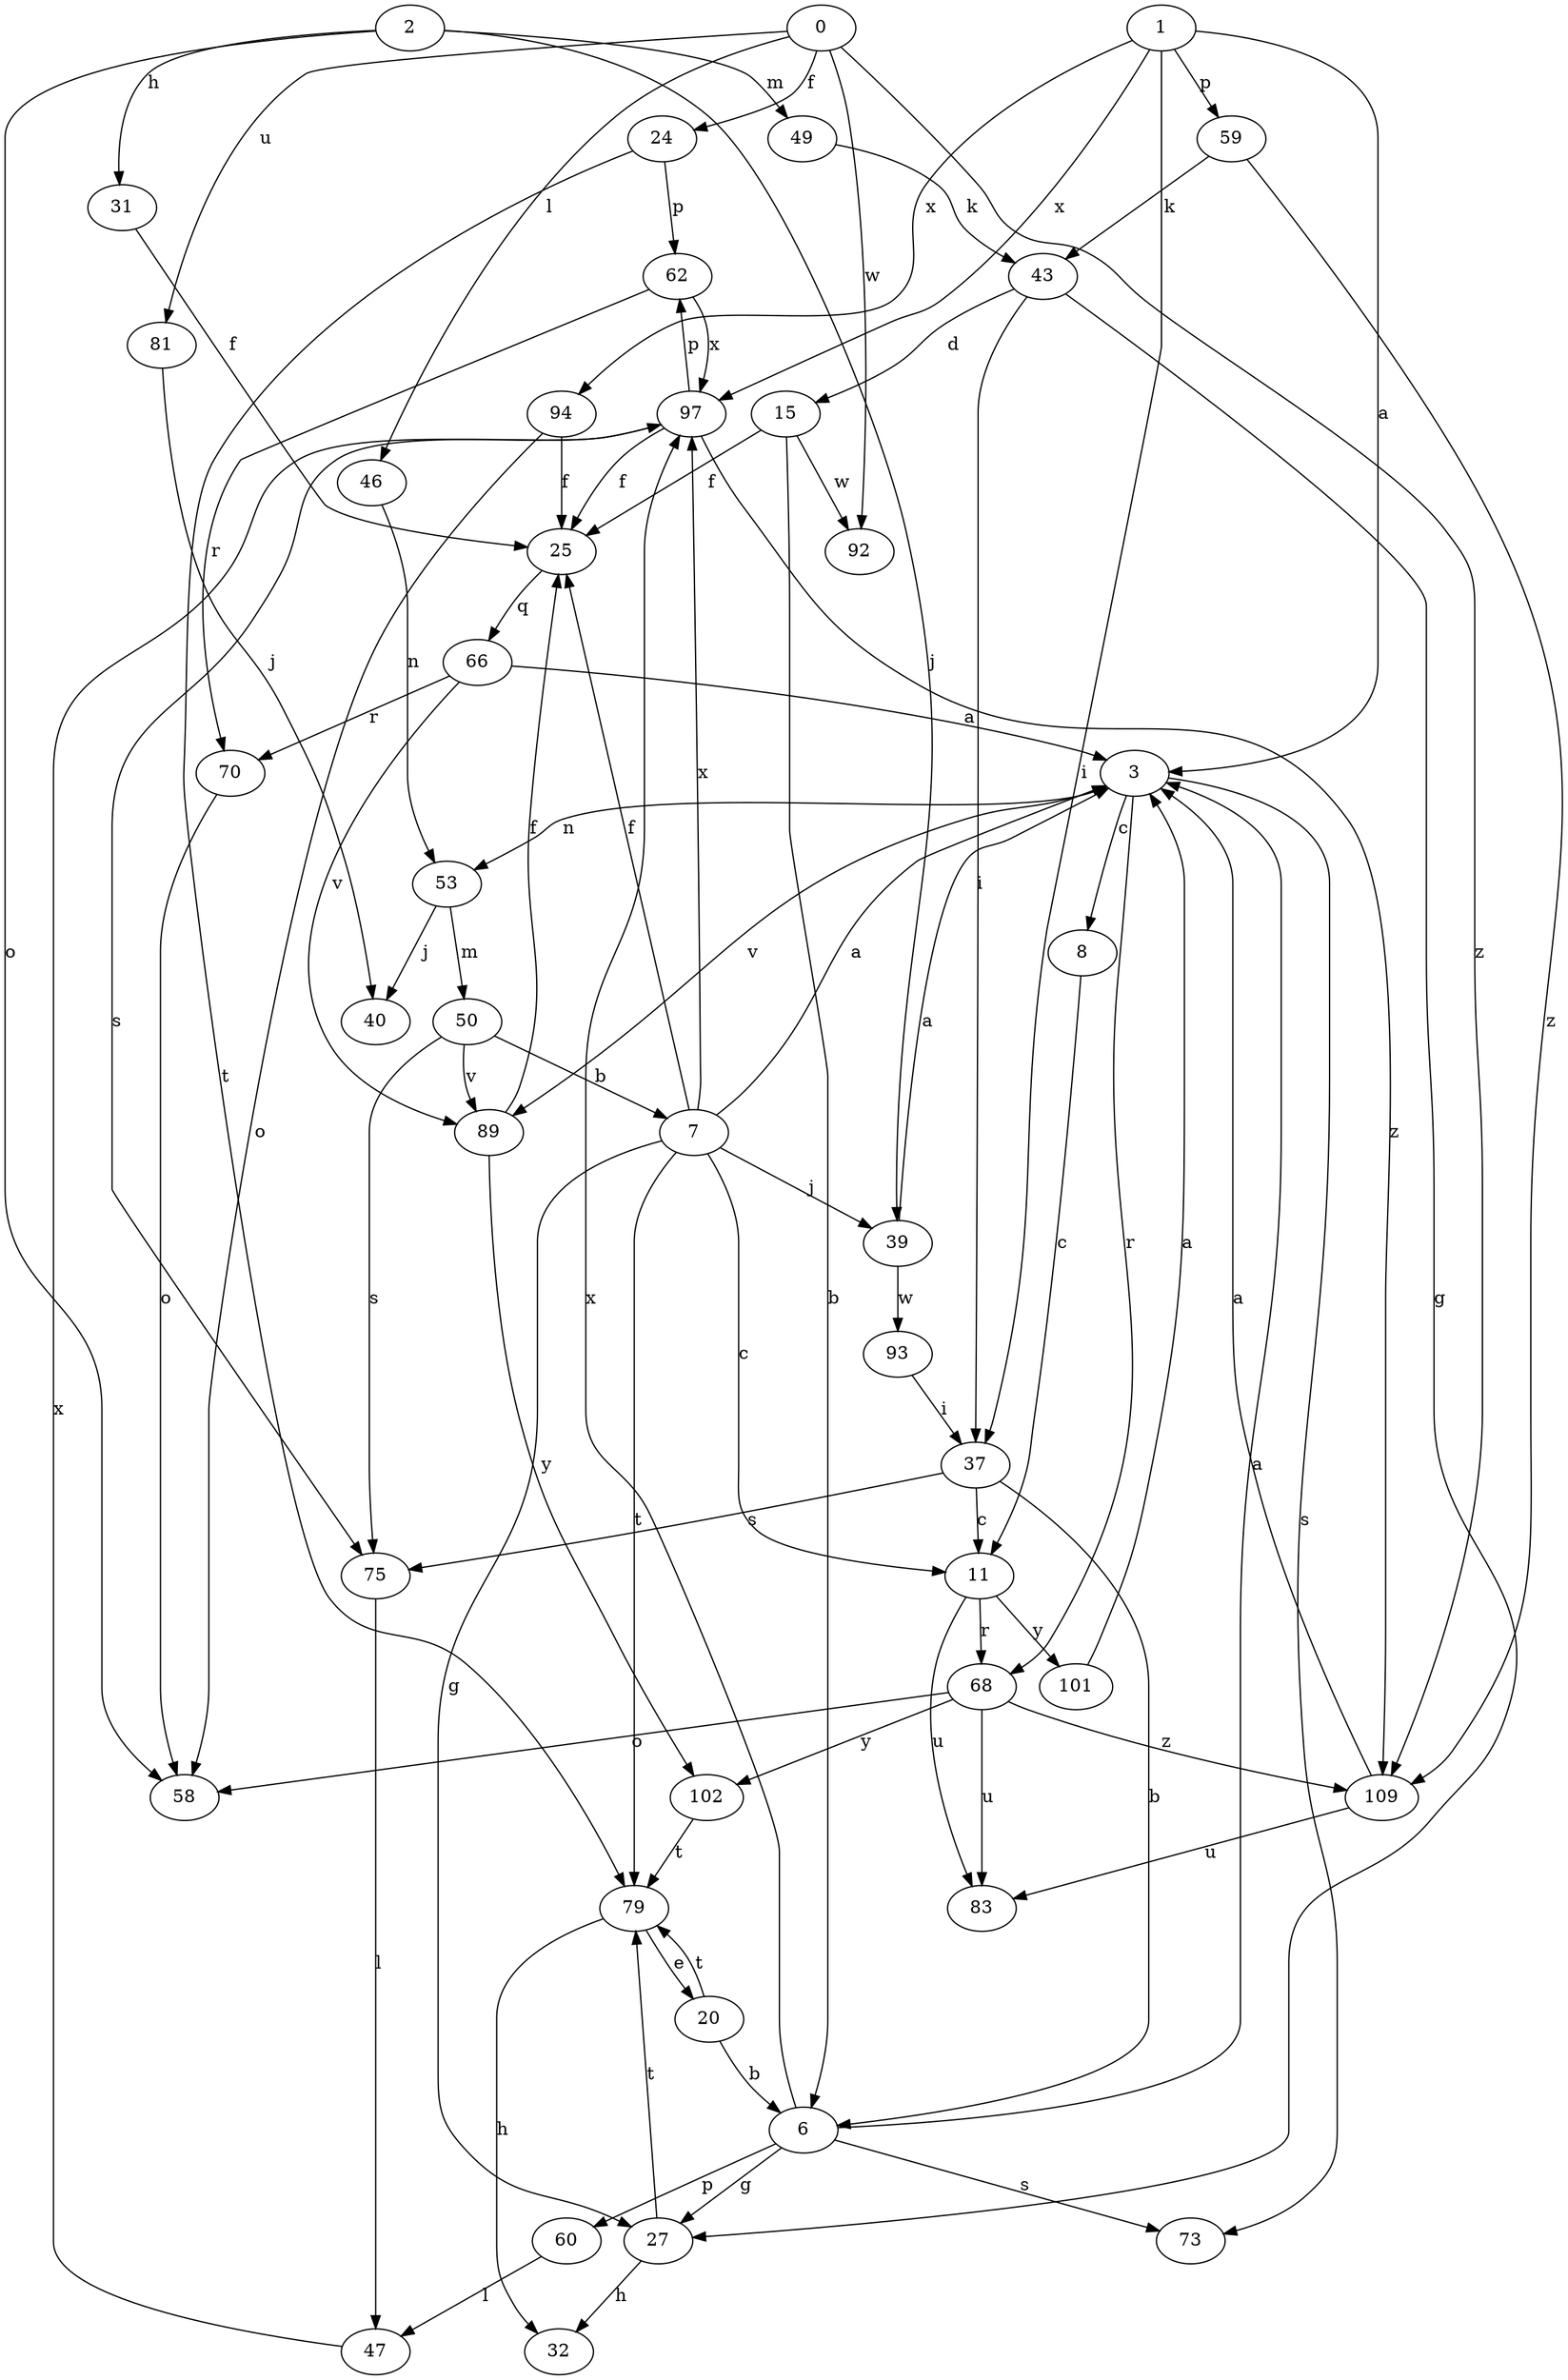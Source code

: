 strict digraph  {
0;
1;
2;
3;
6;
7;
8;
11;
15;
20;
24;
25;
27;
31;
32;
37;
39;
40;
43;
46;
47;
49;
50;
53;
58;
59;
60;
62;
66;
68;
70;
73;
75;
79;
81;
83;
89;
92;
93;
94;
97;
101;
102;
109;
0 -> 24  [label=f];
0 -> 46  [label=l];
0 -> 81  [label=u];
0 -> 92  [label=w];
0 -> 109  [label=z];
1 -> 3  [label=a];
1 -> 37  [label=i];
1 -> 59  [label=p];
1 -> 94  [label=x];
1 -> 97  [label=x];
2 -> 31  [label=h];
2 -> 39  [label=j];
2 -> 49  [label=m];
2 -> 58  [label=o];
3 -> 8  [label=c];
3 -> 53  [label=n];
3 -> 68  [label=r];
3 -> 73  [label=s];
3 -> 89  [label=v];
6 -> 3  [label=a];
6 -> 27  [label=g];
6 -> 60  [label=p];
6 -> 73  [label=s];
6 -> 97  [label=x];
7 -> 3  [label=a];
7 -> 11  [label=c];
7 -> 25  [label=f];
7 -> 27  [label=g];
7 -> 39  [label=j];
7 -> 79  [label=t];
7 -> 97  [label=x];
8 -> 11  [label=c];
11 -> 68  [label=r];
11 -> 83  [label=u];
11 -> 101  [label=y];
15 -> 6  [label=b];
15 -> 25  [label=f];
15 -> 92  [label=w];
20 -> 6  [label=b];
20 -> 79  [label=t];
24 -> 62  [label=p];
24 -> 79  [label=t];
25 -> 66  [label=q];
27 -> 32  [label=h];
27 -> 79  [label=t];
31 -> 25  [label=f];
37 -> 6  [label=b];
37 -> 11  [label=c];
37 -> 75  [label=s];
39 -> 3  [label=a];
39 -> 93  [label=w];
43 -> 15  [label=d];
43 -> 27  [label=g];
43 -> 37  [label=i];
46 -> 53  [label=n];
47 -> 97  [label=x];
49 -> 43  [label=k];
50 -> 7  [label=b];
50 -> 75  [label=s];
50 -> 89  [label=v];
53 -> 40  [label=j];
53 -> 50  [label=m];
59 -> 43  [label=k];
59 -> 109  [label=z];
60 -> 47  [label=l];
62 -> 70  [label=r];
62 -> 97  [label=x];
66 -> 3  [label=a];
66 -> 70  [label=r];
66 -> 89  [label=v];
68 -> 58  [label=o];
68 -> 83  [label=u];
68 -> 102  [label=y];
68 -> 109  [label=z];
70 -> 58  [label=o];
75 -> 47  [label=l];
79 -> 20  [label=e];
79 -> 32  [label=h];
81 -> 40  [label=j];
89 -> 25  [label=f];
89 -> 102  [label=y];
93 -> 37  [label=i];
94 -> 25  [label=f];
94 -> 58  [label=o];
97 -> 25  [label=f];
97 -> 62  [label=p];
97 -> 75  [label=s];
97 -> 109  [label=z];
101 -> 3  [label=a];
102 -> 79  [label=t];
109 -> 3  [label=a];
109 -> 83  [label=u];
}
